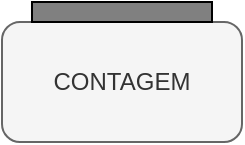 <mxfile version="12.5.3" type="device"><diagram id="3TMSxUzbq56tDD1GWAVF" name="Page-1"><mxGraphModel dx="126" dy="346" grid="1" gridSize="10" guides="1" tooltips="1" connect="1" arrows="1" fold="1" page="1" pageScale="1" pageWidth="827" pageHeight="1169" math="0" shadow="0"><root><mxCell id="0"/><mxCell id="1" parent="0"/><mxCell id="0L75Y9FjTP56b1pquZZX-1" value="CONTAGEM" style="rounded=1;whiteSpace=wrap;html=1;fillColor=#f5f5f5;strokeColor=#666666;fontColor=#333333;" vertex="1" parent="1"><mxGeometry x="765" y="190" width="120" height="60" as="geometry"/></mxCell><mxCell id="0L75Y9FjTP56b1pquZZX-2" value="" style="rounded=0;whiteSpace=wrap;html=1;fillColor=#808080;" vertex="1" parent="1"><mxGeometry x="780" y="180" width="90" height="10" as="geometry"/></mxCell></root></mxGraphModel></diagram></mxfile>